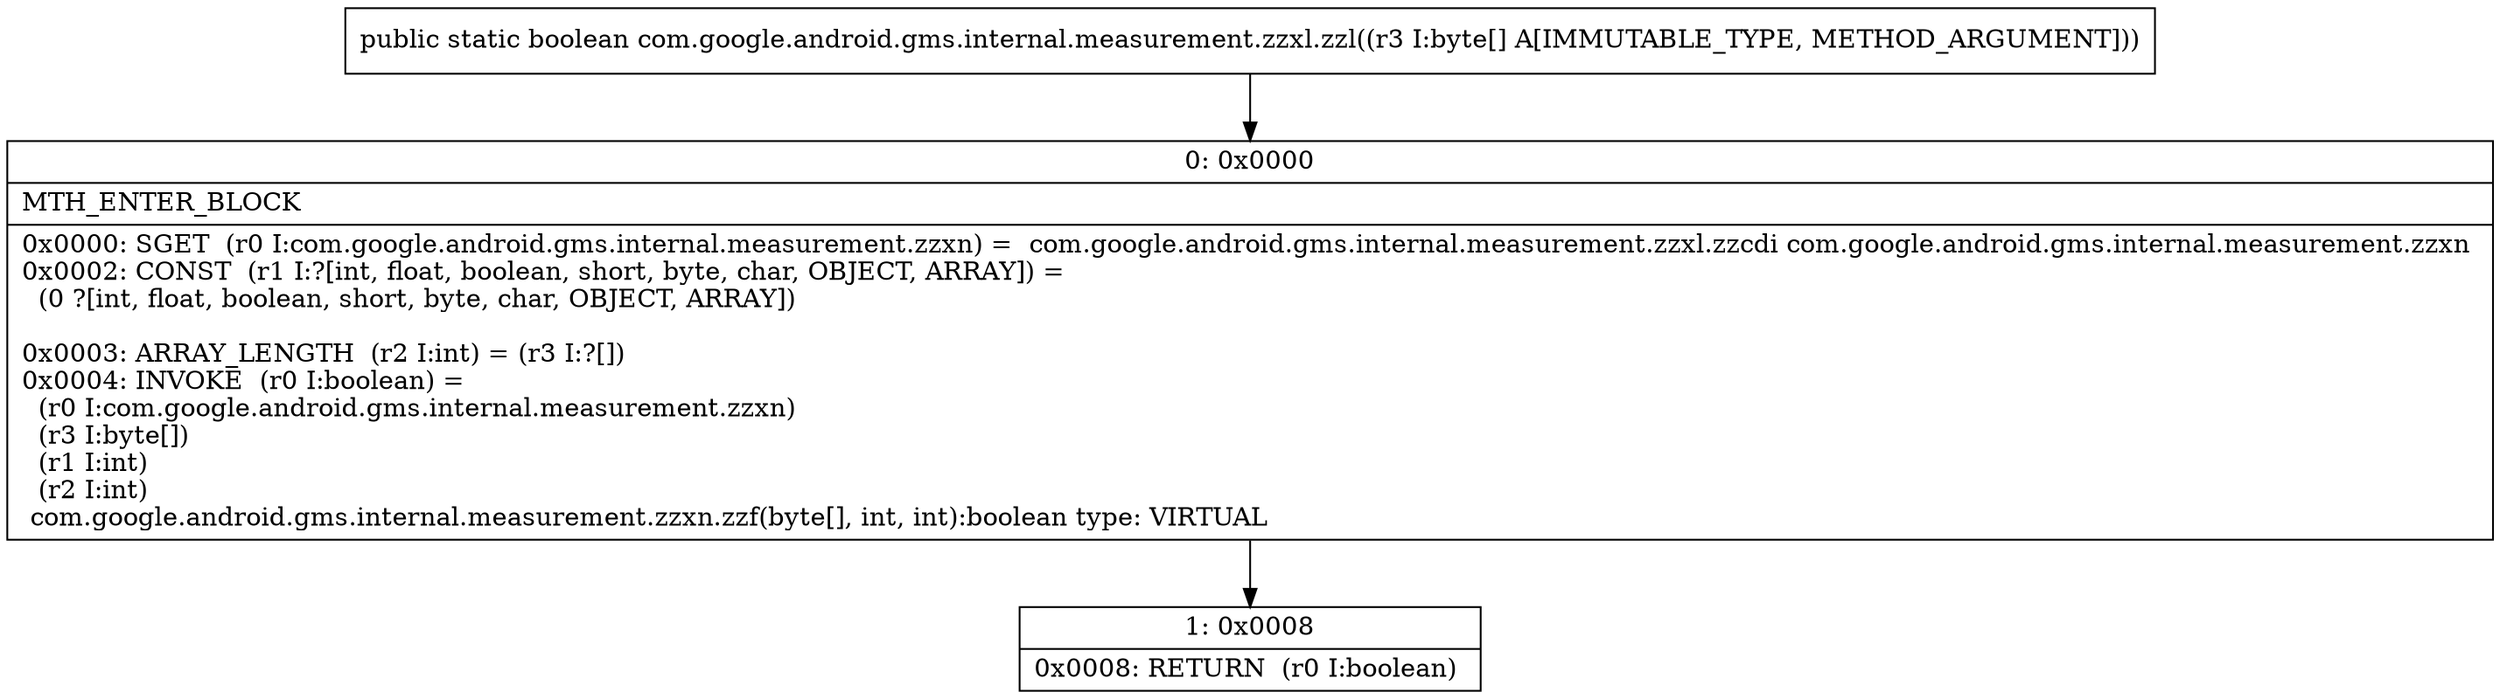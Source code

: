 digraph "CFG forcom.google.android.gms.internal.measurement.zzxl.zzl([B)Z" {
Node_0 [shape=record,label="{0\:\ 0x0000|MTH_ENTER_BLOCK\l|0x0000: SGET  (r0 I:com.google.android.gms.internal.measurement.zzxn) =  com.google.android.gms.internal.measurement.zzxl.zzcdi com.google.android.gms.internal.measurement.zzxn \l0x0002: CONST  (r1 I:?[int, float, boolean, short, byte, char, OBJECT, ARRAY]) = \l  (0 ?[int, float, boolean, short, byte, char, OBJECT, ARRAY])\l \l0x0003: ARRAY_LENGTH  (r2 I:int) = (r3 I:?[]) \l0x0004: INVOKE  (r0 I:boolean) = \l  (r0 I:com.google.android.gms.internal.measurement.zzxn)\l  (r3 I:byte[])\l  (r1 I:int)\l  (r2 I:int)\l com.google.android.gms.internal.measurement.zzxn.zzf(byte[], int, int):boolean type: VIRTUAL \l}"];
Node_1 [shape=record,label="{1\:\ 0x0008|0x0008: RETURN  (r0 I:boolean) \l}"];
MethodNode[shape=record,label="{public static boolean com.google.android.gms.internal.measurement.zzxl.zzl((r3 I:byte[] A[IMMUTABLE_TYPE, METHOD_ARGUMENT])) }"];
MethodNode -> Node_0;
Node_0 -> Node_1;
}

